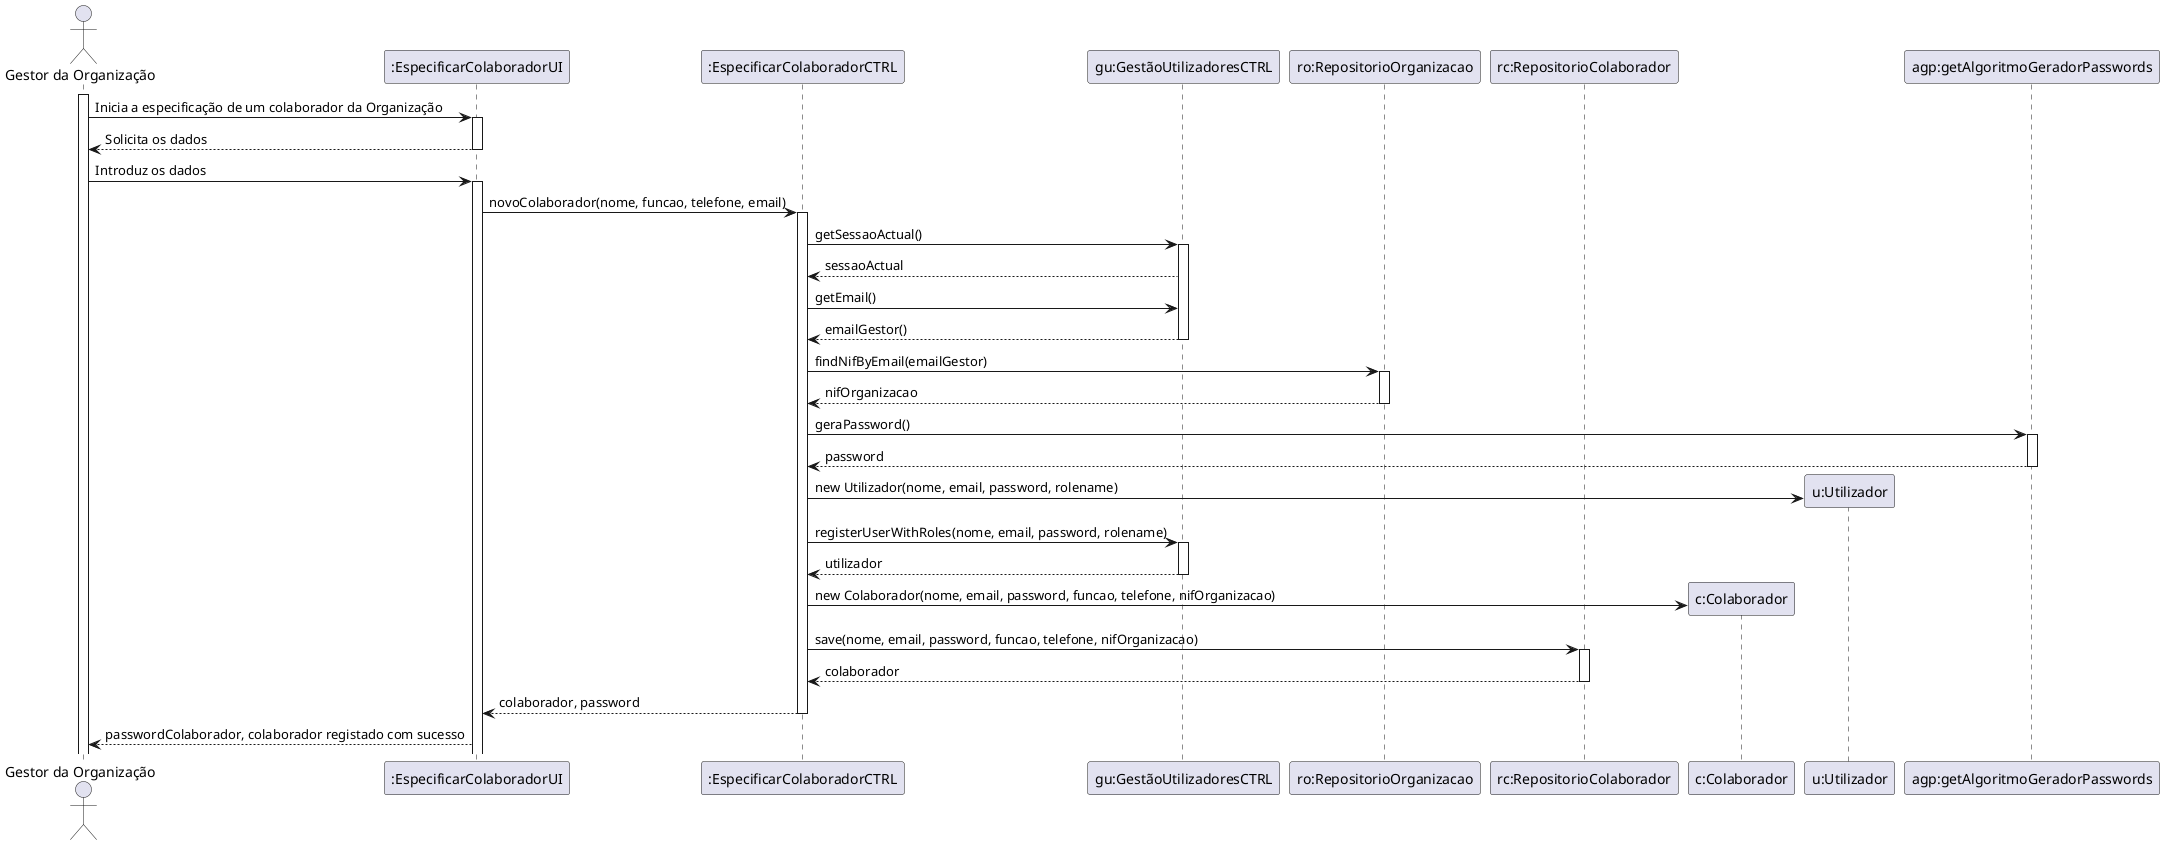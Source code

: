 @startuml

actor "Gestor da Organização" as GestorOrganizacao
participant ":EspecificarColaboradorUI" as EspecificarColaboradorUI
participant ":EspecificarColaboradorCTRL" as EspecificarColaboradorCTRL
participant "gu:GestãoUtilizadoresCTRL" as GestaoUtilizadoresCTRL
participant "ro:RepositorioOrganizacao" as RepositorioOrganizacao
participant "rc:RepositorioColaborador" as RepositorioColaborador
participant "c:Colaborador" as Colaborador
participant "u:Utilizador" as Utilizador
participant "agp:getAlgoritmoGeradorPasswords" as AlgoritmoGeradorPasswords

activate GestorOrganizacao
GestorOrganizacao -> EspecificarColaboradorUI: Inicia a especificação de um colaborador da Organização
activate EspecificarColaboradorUI
EspecificarColaboradorUI --> GestorOrganizacao: Solicita os dados
deactivate EspecificarColaboradorUI
GestorOrganizacao -> EspecificarColaboradorUI: Introduz os dados
activate EspecificarColaboradorUI
EspecificarColaboradorUI -> EspecificarColaboradorCTRL: novoColaborador(nome, funcao, telefone, email)
activate EspecificarColaboradorCTRL

EspecificarColaboradorCTRL -> GestaoUtilizadoresCTRL: getSessaoActual()
activate GestaoUtilizadoresCTRL
GestaoUtilizadoresCTRL --> EspecificarColaboradorCTRL: sessaoActual
EspecificarColaboradorCTRL -> GestaoUtilizadoresCTRL: getEmail() 
GestaoUtilizadoresCTRL --> EspecificarColaboradorCTRL: emailGestor()
deactivate GestaoUtilizadoresCTRL

EspecificarColaboradorCTRL -> RepositorioOrganizacao: findNifByEmail(emailGestor)
activate RepositorioOrganizacao
RepositorioOrganizacao --> EspecificarColaboradorCTRL: nifOrganizacao
deactivate RepositorioOrganizacao
EspecificarColaboradorCTRL -> AlgoritmoGeradorPasswords: geraPassword()
activate AlgoritmoGeradorPasswords
AlgoritmoGeradorPasswords --> EspecificarColaboradorCTRL: password
deactivate AlgoritmoGeradorPasswords
create Utilizador
EspecificarColaboradorCTRL -> Utilizador: new Utilizador(nome, email, password, rolename)
EspecificarColaboradorCTRL -> GestaoUtilizadoresCTRL: registerUserWithRoles(nome, email, password, rolename)
activate GestaoUtilizadoresCTRL
GestaoUtilizadoresCTRL --> EspecificarColaboradorCTRL: utilizador
deactivate GestaoUtilizadoresCTRL
create Colaborador
EspecificarColaboradorCTRL -> Colaborador: new Colaborador(nome, email, password, funcao, telefone, nifOrganizacao)
EspecificarColaboradorCTRL -> RepositorioColaborador: save(nome, email, password, funcao, telefone, nifOrganizacao)
activate RepositorioColaborador
RepositorioColaborador --> EspecificarColaboradorCTRL: colaborador
deactivate RepositorioColaborador

EspecificarColaboradorCTRL --> EspecificarColaboradorUI: colaborador, password
deactivate EspecificarColaboradorCTRL
EspecificarColaboradorUI --> GestorOrganizacao: passwordColaborador, colaborador registado com sucesso




@enduml
